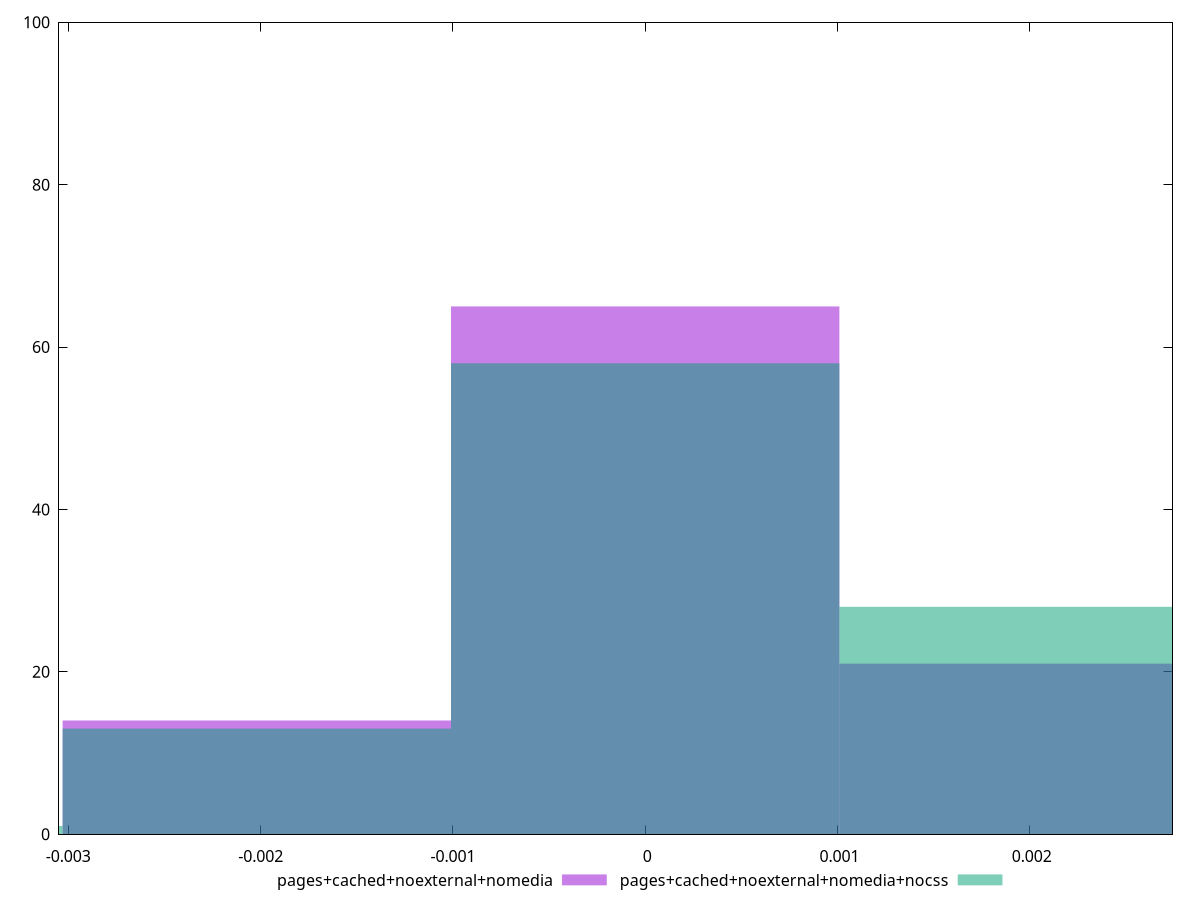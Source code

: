 reset

$pagesCachedNoexternalNomedia <<EOF
0.002019818300452413 21
0 65
-0.002019818300452413 14
EOF

$pagesCachedNoexternalNomediaNocss <<EOF
0 58
0.002019818300452413 28
-0.002019818300452413 13
-0.004039636600904826 1
EOF

set key outside below
set boxwidth 0.002019818300452413
set xrange [-0.003048599837222304:0.002742461950465861]
set yrange [0:100]
set trange [0:100]
set style fill transparent solid 0.5 noborder
set terminal svg size 640, 500 enhanced background rgb 'white'
set output "reprap/meta/pScore-difference/comparison/histogram/3_vs_4.svg"

plot $pagesCachedNoexternalNomedia title "pages+cached+noexternal+nomedia" with boxes, \
     $pagesCachedNoexternalNomediaNocss title "pages+cached+noexternal+nomedia+nocss" with boxes

reset
